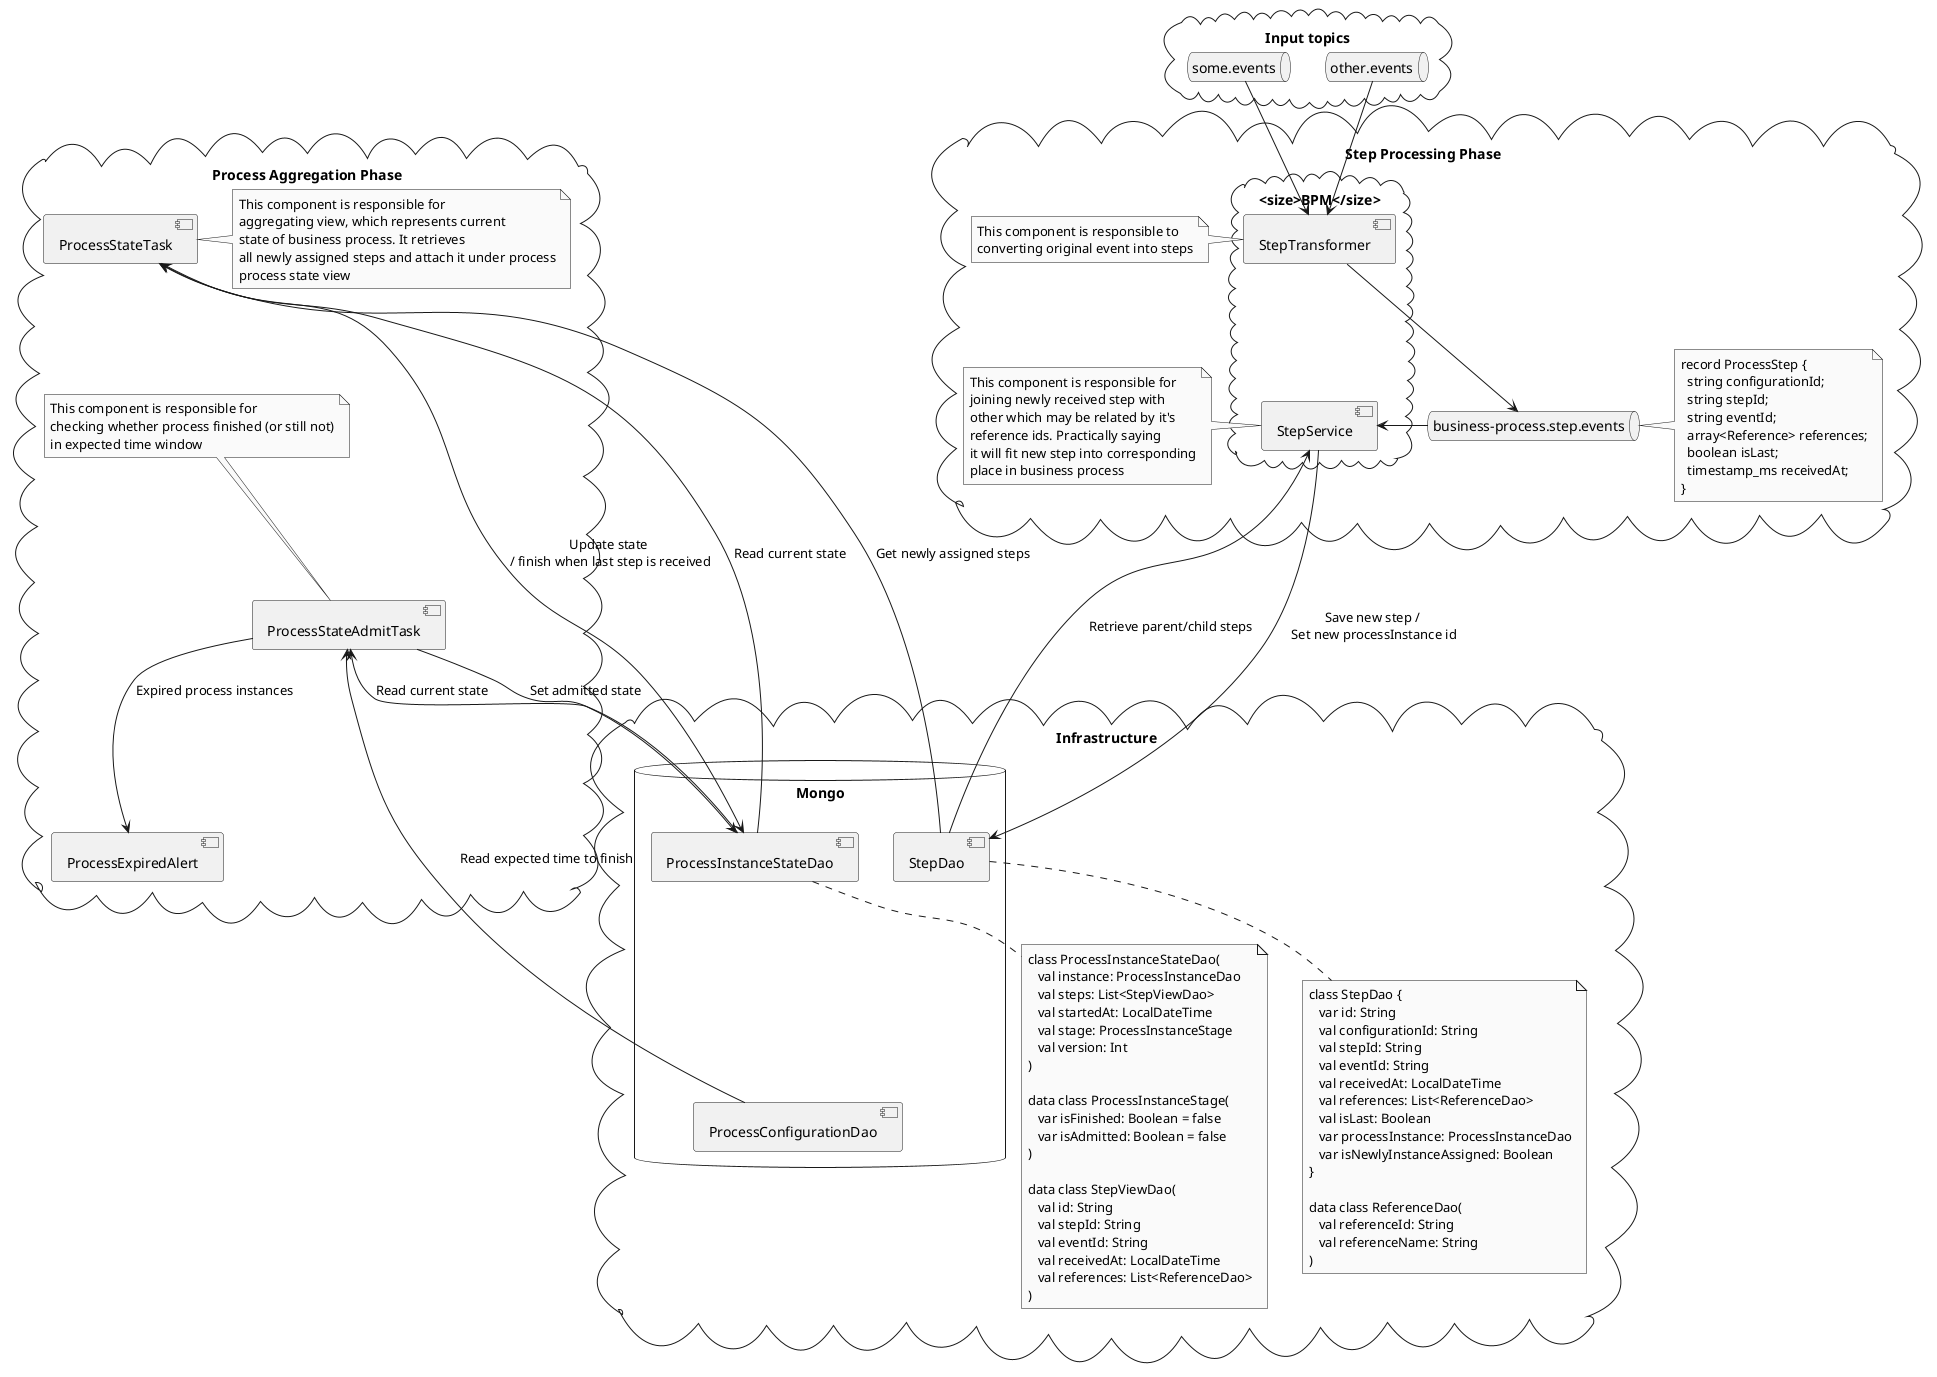 @startuml

skinparam monochrome true


cloud "Input topics" {
    queue some.events as events1
    queue other.events as events2

}


cloud Infrastructure as INF{
    database "Mongo\n" as mongo {
     [StepDao] as stepDao
     [ProcessConfigurationDao] as processConfigurationDao
     [ProcessInstanceStateDao] as processStateDao

     stepDao -[hidden]down- processConfigurationDao
    }

    note bottom of stepDao
     class StepDao {
        var id: String
        val configurationId: String
        val stepId: String
        val eventId: String
        val receivedAt: LocalDateTime
        val references: List<ReferenceDao>
        val isLast: Boolean
        var processInstance: ProcessInstanceDao
        var isNewlyInstanceAssigned: Boolean
     }

     data class ReferenceDao(
        val referenceId: String
        val referenceName: String
     )
    end note

    note bottom of processStateDao
     class ProcessInstanceStateDao(
        val instance: ProcessInstanceDao
        val steps: List<StepViewDao>
        val startedAt: LocalDateTime
        val stage: ProcessInstanceStage
        val version: Int
     )

     data class ProcessInstanceStage(
        var isFinished: Boolean = false
        var isAdmitted: Boolean = false
     )

     data class StepViewDao(
        val id: String
        val stepId: String
        val eventId: String
        val receivedAt: LocalDateTime
        val references: List<ReferenceDao>
     )
    end note
}

cloud "Step Processing Phase" {
    queue "business-process.step.events" as stepEvents

    cloud "<size>BPM</size>" as BPM {
     [StepTransformer] as transformer
     [StepService] as processor

     transformer -[hidden]down- processor
    }

    transformer -left-> stepEvents
    stepEvents -left-> processor

    events1 -down-> transformer
    events2 -down-> transformer

    processor -down--> stepDao :  Save new step /\n Set new processInstance id
    stepDao -up-> processor : Retrieve parent/child steps

    note right of stepEvents
      record ProcessStep {
        string configurationId;
        string stepId;
        string eventId;
        array<Reference> references;
        boolean isLast;
        timestamp_ms receivedAt;
      }
    end note

    note right of transformer
        This component is responsible to
        converting original event into steps
    end note

    note right of processor
        This component is responsible for
        joining newly received step with
        other which may be related by it's
        reference ids. Practically saying
        it will fit new step into corresponding
        place in business process
    end note

}


cloud "Process Aggregation Phase" as PAP{

    [ProcessStateAdmitTask] as admitTask
    [ProcessExpiredAlert] as expiredAlert
    [ProcessStateTask] as stateTask

'   left to right direction
    stepDao --> stateTask : Get newly assigned steps
    stateTask --> processStateDao : Update state \n/ finish when last step is received
    stateTask <-- processStateDao : Read current state

    admitTask <-- processStateDao : Read current state
    admitTask --> processStateDao : Set admitted state
    admitTask <-- processConfigurationDao : Read expected time to finish

    admitTask -down-> expiredAlert : Expired process instances

    stateTask -[hidden]down-- admitTask

    note right of stateTask
        This component is responsible for
        aggregating view, which represents current
        state of business process. It retrieves
        all newly assigned steps and attach it under process
        process state view
    end note

    note top of admitTask
        This component is responsible for
        checking whether process finished (or still not)
        in expected time window
    end note
}

@enduml

